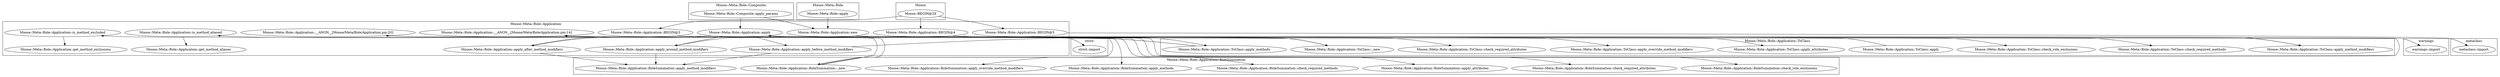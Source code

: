 digraph {
graph [overlap=false]
subgraph cluster_Moose_Meta_Role_Composite {
	label="Moose::Meta::Role::Composite";
	"Moose::Meta::Role::Composite::apply_params";
}
subgraph cluster_warnings {
	label="warnings";
	"warnings::import";
}
subgraph cluster_strict {
	label="strict";
	"strict::import";
}
subgraph cluster_Moose_Meta_Role {
	label="Moose::Meta::Role";
	"Moose::Meta::Role::apply";
}
subgraph cluster_Moose {
	label="Moose";
	"Moose::BEGIN@29";
}
subgraph cluster_Moose_Meta_Role_Application_RoleSummation {
	label="Moose::Meta::Role::Application::RoleSummation";
	"Moose::Meta::Role::Application::RoleSummation::check_required_methods";
	"Moose::Meta::Role::Application::RoleSummation::_new";
	"Moose::Meta::Role::Application::RoleSummation::apply_attributes";
	"Moose::Meta::Role::Application::RoleSummation::check_required_attributes";
	"Moose::Meta::Role::Application::RoleSummation::check_role_exclusions";
	"Moose::Meta::Role::Application::RoleSummation::apply_method_modifiers";
	"Moose::Meta::Role::Application::RoleSummation::apply_override_method_modifiers";
	"Moose::Meta::Role::Application::RoleSummation::apply_methods";
}
subgraph cluster_metaclass {
	label="metaclass";
	"metaclass::import";
}
subgraph cluster_Moose_Meta_Role_Application {
	label="Moose::Meta::Role::Application";
	"Moose::Meta::Role::Application::BEGIN@3";
	"Moose::Meta::Role::Application::is_method_aliased";
	"Moose::Meta::Role::Application::__ANON__[Moose/Meta/Role/Application.pm:20]";
	"Moose::Meta::Role::Application::apply";
	"Moose::Meta::Role::Application::get_method_aliases";
	"Moose::Meta::Role::Application::new";
	"Moose::Meta::Role::Application::is_method_excluded";
	"Moose::Meta::Role::Application::BEGIN@4";
	"Moose::Meta::Role::Application::get_method_exclusions";
	"Moose::Meta::Role::Application::__ANON__[Moose/Meta/Role/Application.pm:14]";
	"Moose::Meta::Role::Application::BEGIN@5";
	"Moose::Meta::Role::Application::apply_before_method_modifiers";
	"Moose::Meta::Role::Application::apply_after_method_modifiers";
	"Moose::Meta::Role::Application::apply_around_method_modifiers";
}
subgraph cluster_Moose_Meta_Role_Application_ToClass {
	label="Moose::Meta::Role::Application::ToClass";
	"Moose::Meta::Role::Application::ToClass::_new";
	"Moose::Meta::Role::Application::ToClass::check_required_methods";
	"Moose::Meta::Role::Application::ToClass::check_role_exclusions";
	"Moose::Meta::Role::Application::ToClass::apply_methods";
	"Moose::Meta::Role::Application::ToClass::apply";
	"Moose::Meta::Role::Application::ToClass::apply_attributes";
	"Moose::Meta::Role::Application::ToClass::apply_override_method_modifiers";
	"Moose::Meta::Role::Application::ToClass::check_required_attributes";
	"Moose::Meta::Role::Application::ToClass::apply_method_modifiers";
}
"Moose::Meta::Role::Application::apply" -> "Moose::Meta::Role::Application::ToClass::check_required_attributes";
"Moose::Meta::Role::Application::is_method_excluded" -> "Moose::Meta::Role::Application::get_method_exclusions";
"Moose::BEGIN@29" -> "Moose::Meta::Role::Application::BEGIN@4";
"Moose::Meta::Role::Application::apply" -> "Moose::Meta::Role::Application::apply_around_method_modifiers";
"Moose::Meta::Role::Application::apply" -> "Moose::Meta::Role::Application::ToClass::check_required_methods";
"Moose::Meta::Role::Composite::apply_params" -> "Moose::Meta::Role::Application::apply";
"Moose::Meta::Role::Application::ToClass::apply" -> "Moose::Meta::Role::Application::apply";
"Moose::Meta::Role::Application::BEGIN@5" -> "metaclass::import";
"Moose::Meta::Role::Application::apply" -> "Moose::Meta::Role::Application::ToClass::check_role_exclusions";
"Moose::Meta::Role::Application::apply" -> "Moose::Meta::Role::Application::RoleSummation::check_required_attributes";
"Moose::Meta::Role::Application::BEGIN@4" -> "warnings::import";
"Moose::BEGIN@29" -> "Moose::Meta::Role::Application::BEGIN@3";
"Moose::Meta::Role::Application::RoleSummation::_new" -> "Moose::Meta::Role::Application::__ANON__[Moose/Meta/Role/Application.pm:20]";
"Moose::Meta::Role::Application::ToClass::_new" -> "Moose::Meta::Role::Application::__ANON__[Moose/Meta/Role/Application.pm:20]";
"Moose::Meta::Role::Application::apply" -> "Moose::Meta::Role::Application::apply_before_method_modifiers";
"Moose::Meta::Role::Application::apply_before_method_modifiers" -> "Moose::Meta::Role::Application::RoleSummation::apply_method_modifiers";
"Moose::Meta::Role::Application::apply_around_method_modifiers" -> "Moose::Meta::Role::Application::RoleSummation::apply_method_modifiers";
"Moose::Meta::Role::Application::apply_after_method_modifiers" -> "Moose::Meta::Role::Application::RoleSummation::apply_method_modifiers";
"Moose::Meta::Role::Application::BEGIN@3" -> "strict::import";
"Moose::Meta::Role::Application::apply" -> "Moose::Meta::Role::Application::RoleSummation::apply_attributes";
"Moose::Meta::Role::Application::ToClass::apply_methods" -> "Moose::Meta::Role::Application::is_method_aliased";
"Moose::Meta::Role::Application::apply" -> "Moose::Meta::Role::Application::RoleSummation::check_required_methods";
"Moose::Meta::Role::Application::ToClass::apply_methods" -> "Moose::Meta::Role::Application::is_method_excluded";
"Moose::Meta::Role::Application::apply_before_method_modifiers" -> "Moose::Meta::Role::Application::ToClass::apply_method_modifiers";
"Moose::Meta::Role::Application::apply_around_method_modifiers" -> "Moose::Meta::Role::Application::ToClass::apply_method_modifiers";
"Moose::Meta::Role::Application::apply_after_method_modifiers" -> "Moose::Meta::Role::Application::ToClass::apply_method_modifiers";
"Moose::Meta::Role::Application::new" -> "Moose::Meta::Role::Application::RoleSummation::_new";
"Moose::Meta::Role::Application::new" -> "Moose::Meta::Role::Application::ToClass::_new";
"Moose::Meta::Role::Application::apply" -> "Moose::Meta::Role::Application::ToClass::apply_methods";
"Moose::Meta::Role::Application::apply" -> "Moose::Meta::Role::Application::RoleSummation::check_role_exclusions";
"Moose::Meta::Role::Application::apply" -> "Moose::Meta::Role::Application::ToClass::apply_attributes";
"Moose::Meta::Role::Composite::apply_params" -> "Moose::Meta::Role::Application::new";
"Moose::Meta::Role::apply" -> "Moose::Meta::Role::Application::new";
"Moose::Meta::Role::Application::apply" -> "Moose::Meta::Role::Application::ToClass::apply_override_method_modifiers";
"Moose::Meta::Role::Application::is_method_aliased" -> "Moose::Meta::Role::Application::get_method_aliases";
"Moose::Meta::Role::Application::ToClass::_new" -> "Moose::Meta::Role::Application::__ANON__[Moose/Meta/Role/Application.pm:14]";
"Moose::Meta::Role::Application::RoleSummation::_new" -> "Moose::Meta::Role::Application::__ANON__[Moose/Meta/Role/Application.pm:14]";
"Moose::Meta::Role::Application::apply" -> "Moose::Meta::Role::Application::apply_after_method_modifiers";
"Moose::Meta::Role::Application::apply" -> "Moose::Meta::Role::Application::RoleSummation::apply_override_method_modifiers";
"Moose::Meta::Role::Application::apply" -> "Moose::Meta::Role::Application::RoleSummation::apply_methods";
"Moose::BEGIN@29" -> "Moose::Meta::Role::Application::BEGIN@5";
}
